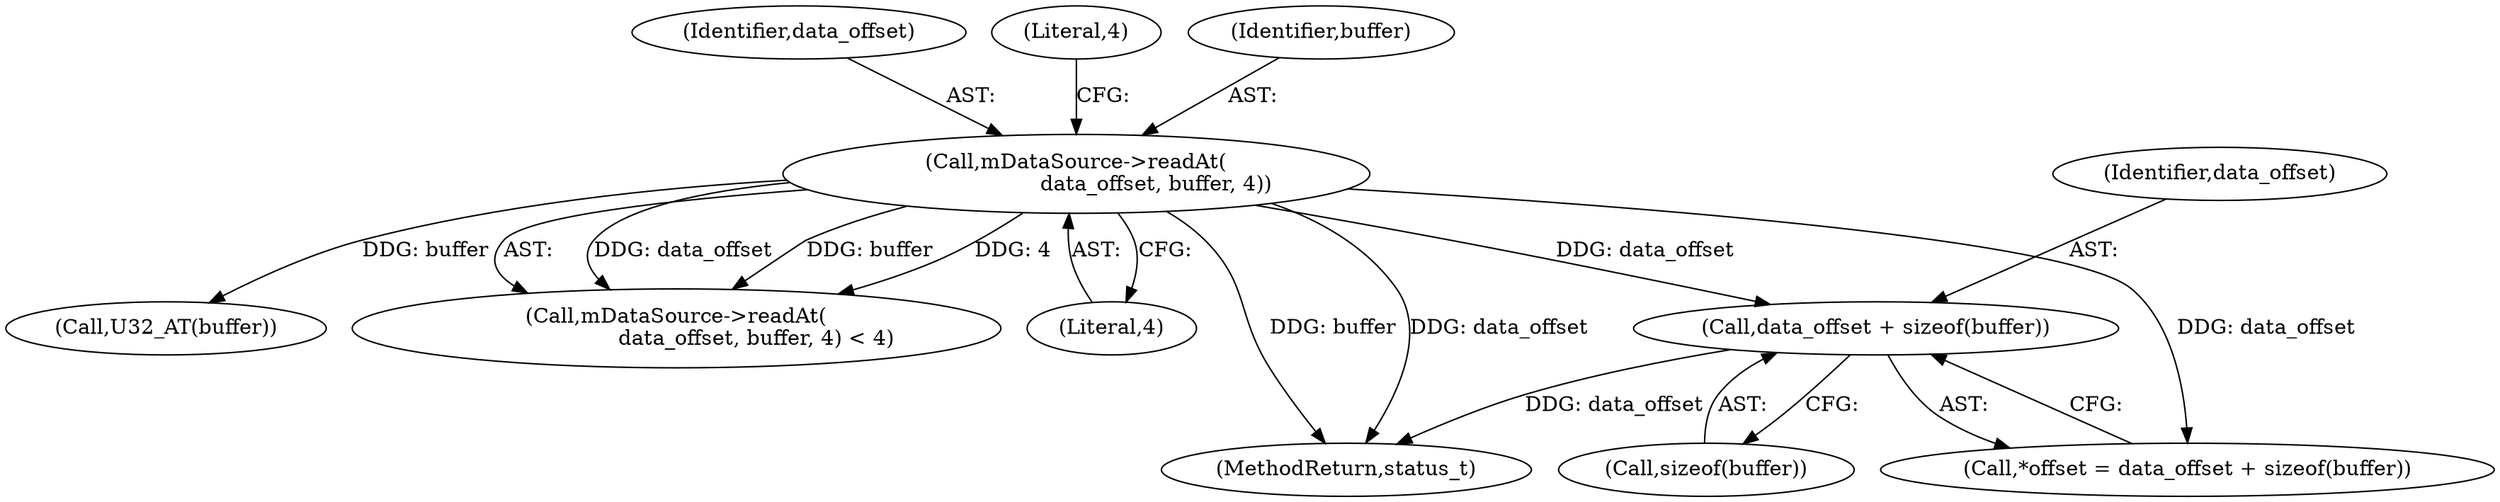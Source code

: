 digraph "0_Android_6fe85f7e15203e48df2cc3e8e1c4bc6ad49dc968@API" {
"1002276" [label="(Call,data_offset + sizeof(buffer))"];
"1002242" [label="(Call,mDataSource->readAt(\n                        data_offset, buffer, 4))"];
"1002278" [label="(Call,sizeof(buffer))"];
"1002243" [label="(Identifier,data_offset)"];
"1002277" [label="(Identifier,data_offset)"];
"1002245" [label="(Literal,4)"];
"1002242" [label="(Call,mDataSource->readAt(\n                        data_offset, buffer, 4))"];
"1002246" [label="(Literal,4)"];
"1002256" [label="(Call,U32_AT(buffer))"];
"1002244" [label="(Identifier,buffer)"];
"1002241" [label="(Call,mDataSource->readAt(\n                        data_offset, buffer, 4) < 4)"];
"1002931" [label="(MethodReturn,status_t)"];
"1002276" [label="(Call,data_offset + sizeof(buffer))"];
"1002273" [label="(Call,*offset = data_offset + sizeof(buffer))"];
"1002276" -> "1002273"  [label="AST: "];
"1002276" -> "1002278"  [label="CFG: "];
"1002277" -> "1002276"  [label="AST: "];
"1002278" -> "1002276"  [label="AST: "];
"1002273" -> "1002276"  [label="CFG: "];
"1002276" -> "1002931"  [label="DDG: data_offset"];
"1002242" -> "1002276"  [label="DDG: data_offset"];
"1002242" -> "1002241"  [label="AST: "];
"1002242" -> "1002245"  [label="CFG: "];
"1002243" -> "1002242"  [label="AST: "];
"1002244" -> "1002242"  [label="AST: "];
"1002245" -> "1002242"  [label="AST: "];
"1002246" -> "1002242"  [label="CFG: "];
"1002242" -> "1002931"  [label="DDG: buffer"];
"1002242" -> "1002931"  [label="DDG: data_offset"];
"1002242" -> "1002241"  [label="DDG: data_offset"];
"1002242" -> "1002241"  [label="DDG: buffer"];
"1002242" -> "1002241"  [label="DDG: 4"];
"1002242" -> "1002256"  [label="DDG: buffer"];
"1002242" -> "1002273"  [label="DDG: data_offset"];
}
